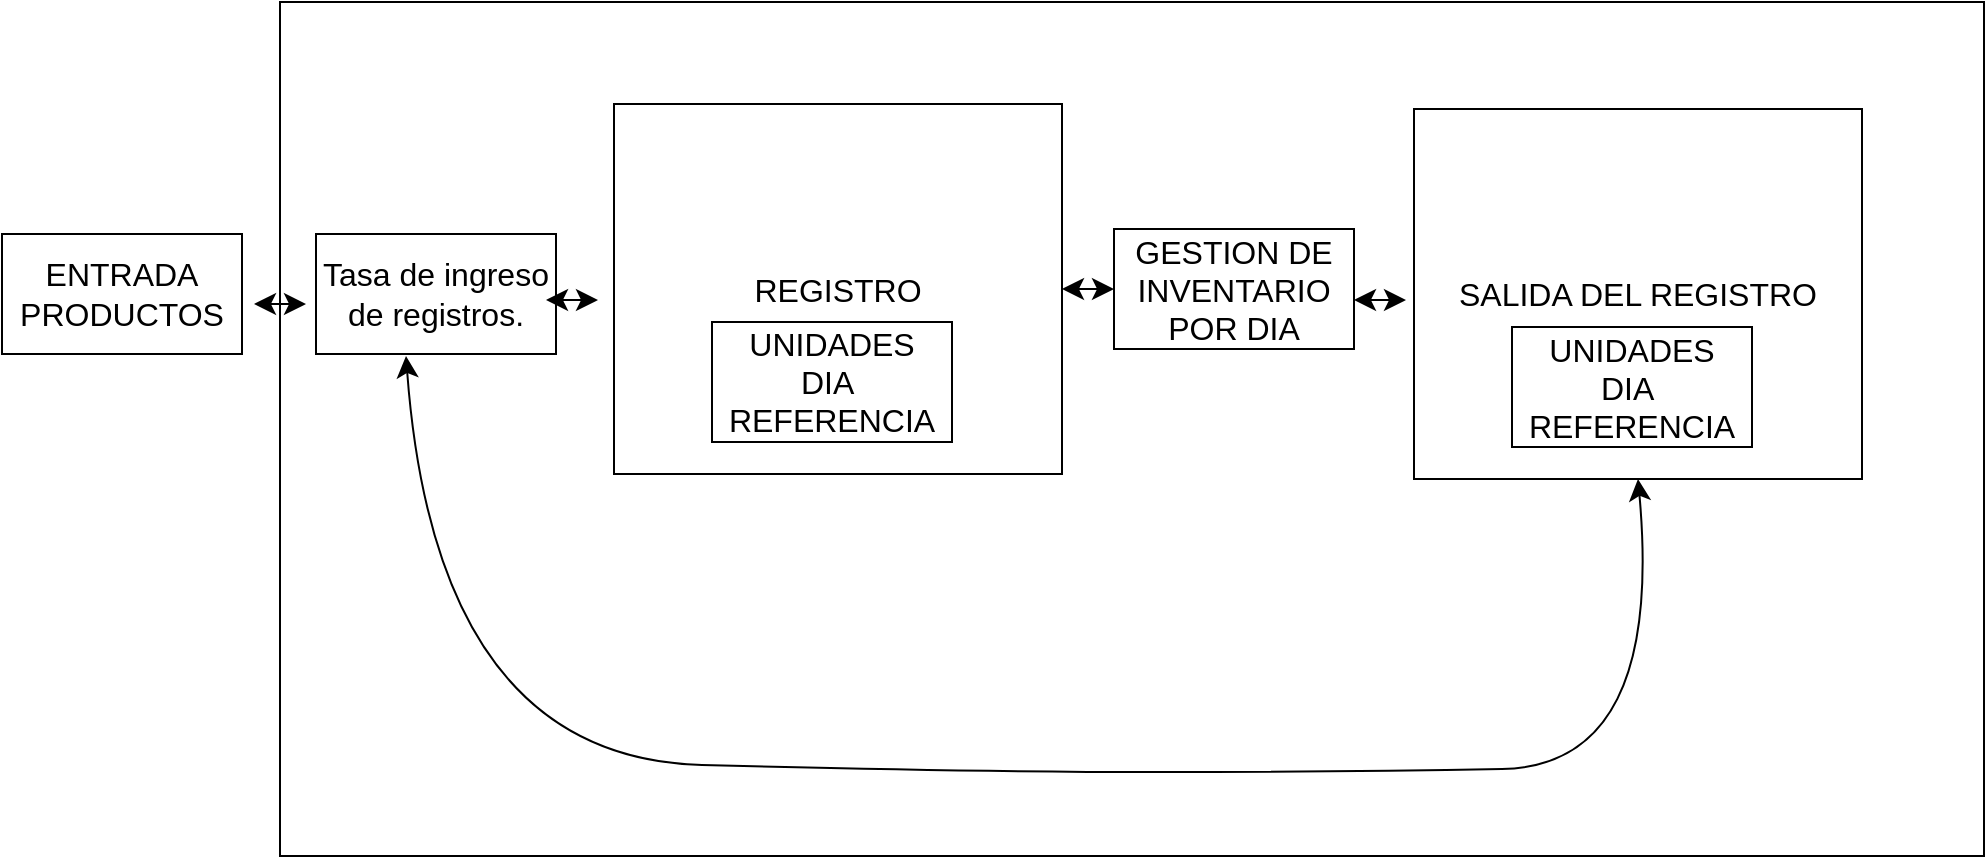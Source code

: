 <mxfile version="21.6.6" type="github" pages="2">
  <diagram name="Página-1" id="tESKYNNmowuRRf9zNqwW">
    <mxGraphModel dx="1595" dy="528" grid="0" gridSize="10" guides="1" tooltips="1" connect="1" arrows="1" fold="1" page="0" pageScale="1" pageWidth="827" pageHeight="1169" math="0" shadow="0">
      <root>
        <mxCell id="0" />
        <mxCell id="1" parent="0" />
        <mxCell id="dHgoY7iqLfbEEOLfW-AG-10" value="" style="rounded=0;whiteSpace=wrap;html=1;fontSize=16;" vertex="1" parent="1">
          <mxGeometry x="-258" y="75" width="852" height="427" as="geometry" />
        </mxCell>
        <mxCell id="dHgoY7iqLfbEEOLfW-AG-2" value="ENTRADA PRODUCTOS" style="rounded=0;whiteSpace=wrap;html=1;fontSize=16;" vertex="1" parent="1">
          <mxGeometry x="-397" y="191" width="120" height="60" as="geometry" />
        </mxCell>
        <mxCell id="dHgoY7iqLfbEEOLfW-AG-3" value="REGISTRO" style="rounded=0;whiteSpace=wrap;html=1;fontSize=16;" vertex="1" parent="1">
          <mxGeometry x="-91" y="126" width="224" height="185" as="geometry" />
        </mxCell>
        <mxCell id="dHgoY7iqLfbEEOLfW-AG-5" value="UNIDADES&lt;br&gt;DIA&amp;nbsp;&lt;br&gt;REFERENCIA" style="rounded=0;whiteSpace=wrap;html=1;fontSize=16;" vertex="1" parent="1">
          <mxGeometry x="-42" y="235" width="120" height="60" as="geometry" />
        </mxCell>
        <mxCell id="dHgoY7iqLfbEEOLfW-AG-6" value="GESTION DE INVENTARIO POR DIA" style="rounded=0;whiteSpace=wrap;html=1;fontSize=16;" vertex="1" parent="1">
          <mxGeometry x="159" y="188.5" width="120" height="60" as="geometry" />
        </mxCell>
        <mxCell id="dHgoY7iqLfbEEOLfW-AG-7" value="SALIDA DEL REGISTRO" style="rounded=0;whiteSpace=wrap;html=1;fontSize=16;" vertex="1" parent="1">
          <mxGeometry x="309" y="128.5" width="224" height="185" as="geometry" />
        </mxCell>
        <mxCell id="dHgoY7iqLfbEEOLfW-AG-8" value="UNIDADES&lt;br&gt;DIA&amp;nbsp;&lt;br&gt;REFERENCIA" style="rounded=0;whiteSpace=wrap;html=1;fontSize=16;" vertex="1" parent="1">
          <mxGeometry x="358" y="237.5" width="120" height="60" as="geometry" />
        </mxCell>
        <mxCell id="fDo-gDncDlCtVK0Xocpl-2" value="" style="endArrow=classic;startArrow=classic;html=1;rounded=0;fontSize=12;startSize=8;endSize=8;curved=1;entryX=0;entryY=0.5;entryDx=0;entryDy=0;exitX=1;exitY=0.5;exitDx=0;exitDy=0;" edge="1" parent="1" source="dHgoY7iqLfbEEOLfW-AG-3" target="dHgoY7iqLfbEEOLfW-AG-6">
          <mxGeometry width="50" height="50" relative="1" as="geometry">
            <mxPoint x="-41" y="185" as="sourcePoint" />
            <mxPoint x="9" y="135" as="targetPoint" />
          </mxGeometry>
        </mxCell>
        <mxCell id="fDo-gDncDlCtVK0Xocpl-3" value="" style="endArrow=classic;startArrow=classic;html=1;rounded=0;fontSize=12;startSize=8;endSize=8;curved=1;entryX=0;entryY=0.5;entryDx=0;entryDy=0;exitX=1;exitY=0.5;exitDx=0;exitDy=0;" edge="1" parent="1">
          <mxGeometry width="50" height="50" relative="1" as="geometry">
            <mxPoint x="279" y="224" as="sourcePoint" />
            <mxPoint x="305" y="224" as="targetPoint" />
          </mxGeometry>
        </mxCell>
        <mxCell id="fDo-gDncDlCtVK0Xocpl-4" value="Tasa de ingreso de registros." style="rounded=0;whiteSpace=wrap;html=1;fontSize=16;" vertex="1" parent="1">
          <mxGeometry x="-240" y="191" width="120" height="60" as="geometry" />
        </mxCell>
        <mxCell id="fDo-gDncDlCtVK0Xocpl-5" value="" style="endArrow=classic;startArrow=classic;html=1;rounded=0;fontSize=12;startSize=8;endSize=8;curved=1;entryX=0;entryY=0.5;entryDx=0;entryDy=0;exitX=1;exitY=0.5;exitDx=0;exitDy=0;" edge="1" parent="1">
          <mxGeometry width="50" height="50" relative="1" as="geometry">
            <mxPoint x="-125" y="224" as="sourcePoint" />
            <mxPoint x="-99" y="224" as="targetPoint" />
          </mxGeometry>
        </mxCell>
        <mxCell id="fDo-gDncDlCtVK0Xocpl-9" value="" style="endArrow=classic;startArrow=classic;html=1;rounded=0;fontSize=12;startSize=8;endSize=8;curved=1;entryX=0;entryY=0.5;entryDx=0;entryDy=0;exitX=1;exitY=0.5;exitDx=0;exitDy=0;" edge="1" parent="1">
          <mxGeometry width="50" height="50" relative="1" as="geometry">
            <mxPoint x="-271" y="226" as="sourcePoint" />
            <mxPoint x="-245" y="226" as="targetPoint" />
          </mxGeometry>
        </mxCell>
        <mxCell id="fDo-gDncDlCtVK0Xocpl-10" style="edgeStyle=none;curved=1;rounded=0;orthogonalLoop=1;jettySize=auto;html=1;entryX=0;entryY=0.5;entryDx=0;entryDy=0;fontSize=12;startSize=8;endSize=8;" edge="1" parent="1" source="dHgoY7iqLfbEEOLfW-AG-3" target="dHgoY7iqLfbEEOLfW-AG-3">
          <mxGeometry relative="1" as="geometry" />
        </mxCell>
        <mxCell id="fDo-gDncDlCtVK0Xocpl-13" value="" style="endArrow=classic;startArrow=classic;html=1;rounded=0;fontSize=12;startSize=8;endSize=8;curved=1;entryX=0.5;entryY=1;entryDx=0;entryDy=0;exitX=0.375;exitY=1.017;exitDx=0;exitDy=0;exitPerimeter=0;" edge="1" parent="1" source="fDo-gDncDlCtVK0Xocpl-4" target="dHgoY7iqLfbEEOLfW-AG-7">
          <mxGeometry width="50" height="50" relative="1" as="geometry">
            <mxPoint x="39" y="508" as="sourcePoint" />
            <mxPoint x="89" y="458" as="targetPoint" />
            <Array as="points">
              <mxPoint x="-180" y="453" />
              <mxPoint x="86" y="460" />
              <mxPoint x="272" y="460" />
              <mxPoint x="434" y="457" />
            </Array>
          </mxGeometry>
        </mxCell>
      </root>
    </mxGraphModel>
  </diagram>
  <diagram id="VFmA77z9ysZdsGZfys1j" name="Página-2">
    <mxGraphModel dx="2093" dy="1148" grid="0" gridSize="10" guides="1" tooltips="1" connect="1" arrows="1" fold="1" page="0" pageScale="1" pageWidth="827" pageHeight="1169" math="0" shadow="0">
      <root>
        <mxCell id="0" />
        <mxCell id="1" parent="0" />
        <mxCell id="E-PGWQbMxZulWgDMQFT2-1" value="" style="ellipse;whiteSpace=wrap;html=1;aspect=fixed;fontSize=16;" vertex="1" parent="1">
          <mxGeometry x="-394" y="-142" width="1006" height="1006" as="geometry" />
        </mxCell>
        <mxCell id="3pZ5JNvZ_BpjiIJWnTVK-5" style="edgeStyle=none;curved=1;rounded=0;orthogonalLoop=1;jettySize=auto;html=1;exitX=0;exitY=1;exitDx=0;exitDy=0;entryX=1;entryY=1;entryDx=0;entryDy=0;fontSize=12;startSize=8;endSize=8;" edge="1" parent="1" source="E-PGWQbMxZulWgDMQFT2-3" target="duAiFchFwIZ_vx8qgMnV-1">
          <mxGeometry relative="1" as="geometry">
            <Array as="points">
              <mxPoint x="333" y="417" />
            </Array>
          </mxGeometry>
        </mxCell>
        <mxCell id="E-PGWQbMxZulWgDMQFT2-3" value="Registro&amp;nbsp;&lt;br&gt;&amp;nbsp;salida de inventario" style="rounded=1;whiteSpace=wrap;html=1;fontSize=16;" vertex="1" parent="1">
          <mxGeometry x="407" y="284" width="120" height="60" as="geometry" />
        </mxCell>
        <mxCell id="3pZ5JNvZ_BpjiIJWnTVK-2" style="edgeStyle=none;curved=1;rounded=0;orthogonalLoop=1;jettySize=auto;html=1;entryX=1;entryY=0;entryDx=0;entryDy=0;fontSize=12;startSize=8;endSize=8;exitX=0;exitY=0.25;exitDx=0;exitDy=0;" edge="1" parent="1" source="duAiFchFwIZ_vx8qgMnV-1" target="7WaFvpV5LCQXNMHChfVr-1">
          <mxGeometry relative="1" as="geometry">
            <Array as="points">
              <mxPoint x="-23" y="139" />
            </Array>
          </mxGeometry>
        </mxCell>
        <mxCell id="3pZ5JNvZ_BpjiIJWnTVK-3" style="edgeStyle=none;curved=1;rounded=0;orthogonalLoop=1;jettySize=auto;html=1;exitX=1;exitY=0.25;exitDx=0;exitDy=0;entryX=0;entryY=0;entryDx=0;entryDy=0;fontSize=12;startSize=8;endSize=8;" edge="1" parent="1" source="duAiFchFwIZ_vx8qgMnV-1" target="E-PGWQbMxZulWgDMQFT2-3">
          <mxGeometry relative="1" as="geometry">
            <Array as="points">
              <mxPoint x="285" y="166" />
            </Array>
          </mxGeometry>
        </mxCell>
        <mxCell id="duAiFchFwIZ_vx8qgMnV-1" value="Gestion de inventario por día" style="rounded=1;whiteSpace=wrap;html=1;fontSize=16;" vertex="1" parent="1">
          <mxGeometry x="116" y="284" width="121" height="60" as="geometry" />
        </mxCell>
        <mxCell id="3pZ5JNvZ_BpjiIJWnTVK-4" style="edgeStyle=none;curved=1;rounded=0;orthogonalLoop=1;jettySize=auto;html=1;exitX=1;exitY=1;exitDx=0;exitDy=0;entryX=0;entryY=0.75;entryDx=0;entryDy=0;fontSize=12;startSize=8;endSize=8;" edge="1" parent="1" source="7WaFvpV5LCQXNMHChfVr-1" target="duAiFchFwIZ_vx8qgMnV-1">
          <mxGeometry relative="1" as="geometry">
            <Array as="points">
              <mxPoint x="63" y="414" />
            </Array>
          </mxGeometry>
        </mxCell>
        <mxCell id="7WaFvpV5LCQXNMHChfVr-1" value="Registro de producto nuevo" style="rounded=1;whiteSpace=wrap;html=1;fontSize=16;" vertex="1" parent="1">
          <mxGeometry x="-177" y="290" width="120" height="60" as="geometry" />
        </mxCell>
        <mxCell id="3pZ5JNvZ_BpjiIJWnTVK-7" value="inventario diario de camisetas" style="rounded=1;whiteSpace=wrap;html=1;fontSize=16;" vertex="1" parent="1">
          <mxGeometry x="71" y="-117" width="120" height="60" as="geometry" />
        </mxCell>
        <mxCell id="h6rbpeet0vYIZL6yPqu6-3" style="edgeStyle=none;curved=1;rounded=0;orthogonalLoop=1;jettySize=auto;html=1;exitX=0.5;exitY=0;exitDx=0;exitDy=0;entryX=0.5;entryY=0;entryDx=0;entryDy=0;fontSize=12;startSize=8;endSize=8;" edge="1" parent="1" source="h6rbpeet0vYIZL6yPqu6-1" target="E-PGWQbMxZulWgDMQFT2-3">
          <mxGeometry relative="1" as="geometry">
            <mxPoint x="597" y="284" as="targetPoint" />
            <Array as="points">
              <mxPoint x="125" y="-212" />
            </Array>
          </mxGeometry>
        </mxCell>
        <mxCell id="h6rbpeet0vYIZL6yPqu6-1" value="Tasa de ingreso de registro producto nuevo" style="rounded=1;whiteSpace=wrap;html=1;fontSize=16;" vertex="1" parent="1">
          <mxGeometry x="-346" y="290" width="120" height="60" as="geometry" />
        </mxCell>
        <mxCell id="h6rbpeet0vYIZL6yPqu6-5" style="edgeStyle=none;curved=1;rounded=0;orthogonalLoop=1;jettySize=auto;html=1;exitX=0.5;exitY=1;exitDx=0;exitDy=0;entryX=0.423;entryY=1.027;entryDx=0;entryDy=0;entryPerimeter=0;fontSize=12;startSize=8;endSize=8;" edge="1" parent="1" source="E-PGWQbMxZulWgDMQFT2-3" target="h6rbpeet0vYIZL6yPqu6-1">
          <mxGeometry relative="1" as="geometry">
            <mxPoint x="597" y="344" as="sourcePoint" />
            <Array as="points">
              <mxPoint x="139" y="995" />
            </Array>
          </mxGeometry>
        </mxCell>
      </root>
    </mxGraphModel>
  </diagram>
</mxfile>
